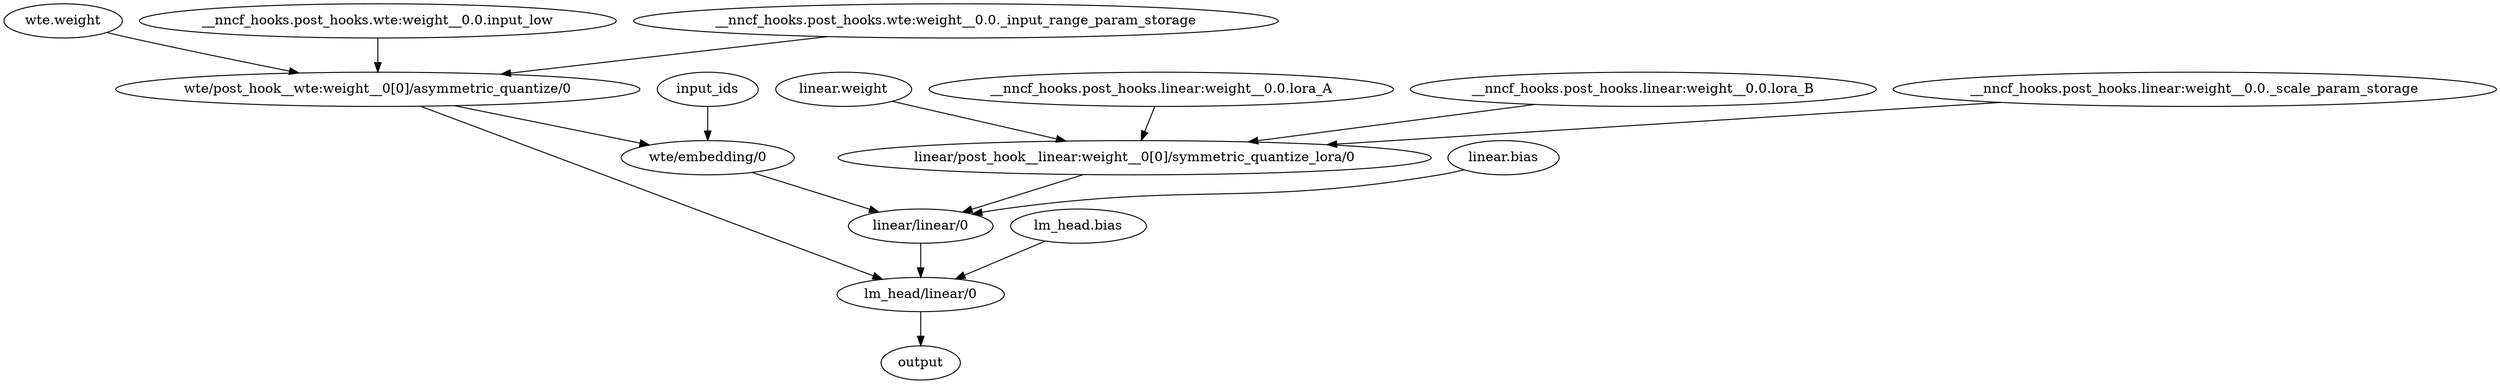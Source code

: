 strict digraph {
input_ids [id=0, type="nncf_model_input", metatype=PTInputNoopMetatype];
"wte.weight" [id=1, type="nncf_model_const", metatype=PTConstNoopMetatype];
"__nncf_hooks.post_hooks.wte:weight__0.0.input_low" [id=2, type="nncf_model_const", metatype=PTConstNoopMetatype];
"__nncf_hooks.post_hooks.wte:weight__0.0._input_range_param_storage" [id=3, type="nncf_model_const", metatype=PTConstNoopMetatype];
"wte/post_hook__wte:weight__0[0]/asymmetric_quantize/0" [id=4, type="asymmetric_quantize", metatype=UnknownMetatype];
"wte/embedding/0" [id=5, type=embedding, metatype=PTEmbeddingMetatype];
"linear.weight" [id=6, type="nncf_model_const", metatype=PTConstNoopMetatype];
"__nncf_hooks.post_hooks.linear:weight__0.0.lora_A" [id=7, type="nncf_model_const", metatype=PTConstNoopMetatype];
"__nncf_hooks.post_hooks.linear:weight__0.0.lora_B" [id=8, type="nncf_model_const", metatype=PTConstNoopMetatype];
"__nncf_hooks.post_hooks.linear:weight__0.0._scale_param_storage" [id=9, type="nncf_model_const", metatype=PTConstNoopMetatype];
"linear/post_hook__linear:weight__0[0]/symmetric_quantize_lora/0" [id=10, type="symmetric_quantize_lora", metatype=UnknownMetatype];
"linear.bias" [id=11, type="nncf_model_const", metatype=PTConstNoopMetatype];
"linear/linear/0" [id=12, type=linear, metatype=PTLinearMetatype];
"lm_head.bias" [id=13, type="nncf_model_const", metatype=PTConstNoopMetatype];
"lm_head/linear/0" [id=14, type=linear, metatype=PTLinearMetatype];
output [id=15, type="nncf_model_output", metatype=PTOutputNoopMetatype];
input_ids -> "wte/embedding/0" [dtype=int, shape="(8,)", out_port_id=0, in_port_id=0];
"wte.weight" -> "wte/post_hook__wte:weight__0[0]/asymmetric_quantize/0" [dtype=float, shape="(16, 8)", out_port_id=0, in_port_id=0];
"__nncf_hooks.post_hooks.wte:weight__0.0.input_low" -> "wte/post_hook__wte:weight__0[0]/asymmetric_quantize/0" [dtype=float, shape="(16, 1)", out_port_id=0, in_port_id=4];
"__nncf_hooks.post_hooks.wte:weight__0.0._input_range_param_storage" -> "wte/post_hook__wte:weight__0[0]/asymmetric_quantize/0" [dtype=float, shape="(16, 1)", out_port_id=0, in_port_id=5];
"wte/post_hook__wte:weight__0[0]/asymmetric_quantize/0" -> "wte/embedding/0" [dtype=float, shape="(16, 8)", out_port_id=0, in_port_id=1];
"wte/post_hook__wte:weight__0[0]/asymmetric_quantize/0" -> "lm_head/linear/0" [dtype=float, shape="(16, 8)", out_port_id=0, in_port_id=1];
"wte/embedding/0" -> "linear/linear/0" [dtype=float, shape="(8, 8)", out_port_id=0, in_port_id=0];
"linear.weight" -> "linear/post_hook__linear:weight__0[0]/symmetric_quantize_lora/0" [dtype=float, shape="(8, 8)", out_port_id=0, in_port_id=0];
"__nncf_hooks.post_hooks.linear:weight__0.0.lora_A" -> "linear/post_hook__linear:weight__0[0]/symmetric_quantize_lora/0" [dtype=float, shape="(4, 8)", out_port_id=0, in_port_id=2];
"__nncf_hooks.post_hooks.linear:weight__0.0.lora_B" -> "linear/post_hook__linear:weight__0[0]/symmetric_quantize_lora/0" [dtype=float, shape="(8, 4)", out_port_id=0, in_port_id=3];
"__nncf_hooks.post_hooks.linear:weight__0.0._scale_param_storage" -> "linear/post_hook__linear:weight__0[0]/symmetric_quantize_lora/0" [dtype=float, shape="(8, 2, 1)", out_port_id=0, in_port_id=4];
"linear/post_hook__linear:weight__0[0]/symmetric_quantize_lora/0" -> "linear/linear/0" [dtype=float, shape="(8, 8)", out_port_id=0, in_port_id=1];
"linear.bias" -> "linear/linear/0" [dtype=float, shape="(8,)", out_port_id=0, in_port_id=2];
"linear/linear/0" -> "lm_head/linear/0" [dtype=float, shape="(8, 8)", out_port_id=0, in_port_id=0];
"lm_head.bias" -> "lm_head/linear/0" [dtype=float, shape="(16,)", out_port_id=0, in_port_id=2];
"lm_head/linear/0" -> output [dtype=float, shape="(8, 16)", out_port_id=0, in_port_id=0];
}
